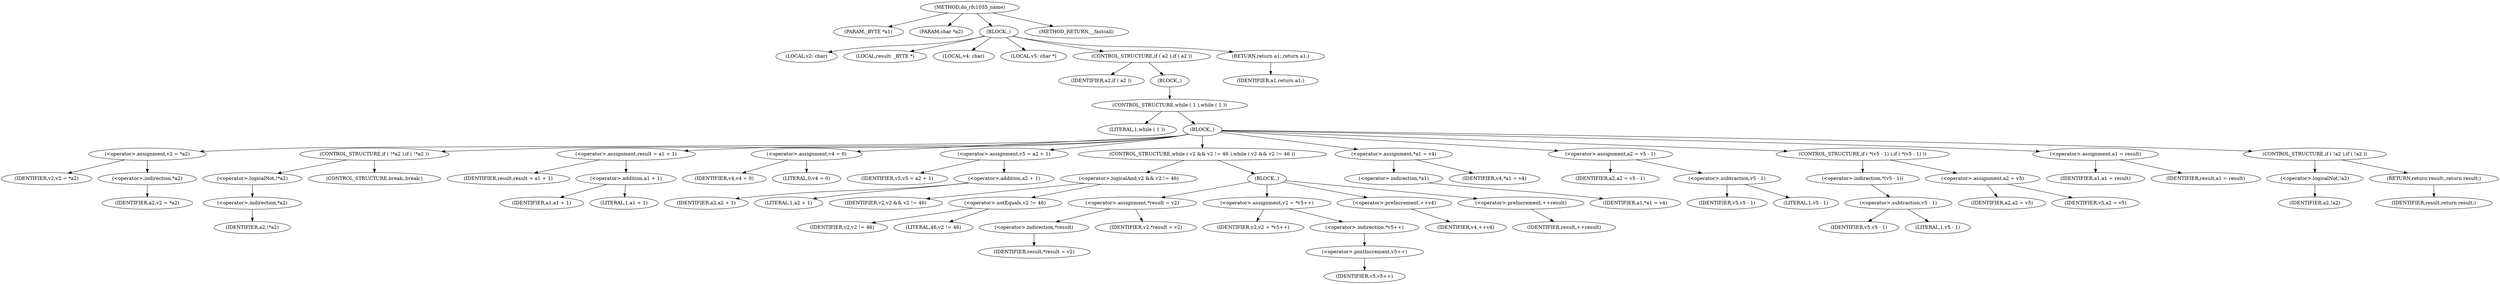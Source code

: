 digraph do_rfc1035_name {  
"1000105" [label = "(METHOD,do_rfc1035_name)" ]
"1000106" [label = "(PARAM,_BYTE *a1)" ]
"1000107" [label = "(PARAM,char *a2)" ]
"1000108" [label = "(BLOCK,,)" ]
"1000109" [label = "(LOCAL,v2: char)" ]
"1000110" [label = "(LOCAL,result: _BYTE *)" ]
"1000111" [label = "(LOCAL,v4: char)" ]
"1000112" [label = "(LOCAL,v5: char *)" ]
"1000113" [label = "(CONTROL_STRUCTURE,if ( a2 ),if ( a2 ))" ]
"1000114" [label = "(IDENTIFIER,a2,if ( a2 ))" ]
"1000115" [label = "(BLOCK,,)" ]
"1000116" [label = "(CONTROL_STRUCTURE,while ( 1 ),while ( 1 ))" ]
"1000117" [label = "(LITERAL,1,while ( 1 ))" ]
"1000118" [label = "(BLOCK,,)" ]
"1000119" [label = "(<operator>.assignment,v2 = *a2)" ]
"1000120" [label = "(IDENTIFIER,v2,v2 = *a2)" ]
"1000121" [label = "(<operator>.indirection,*a2)" ]
"1000122" [label = "(IDENTIFIER,a2,v2 = *a2)" ]
"1000123" [label = "(CONTROL_STRUCTURE,if ( !*a2 ),if ( !*a2 ))" ]
"1000124" [label = "(<operator>.logicalNot,!*a2)" ]
"1000125" [label = "(<operator>.indirection,*a2)" ]
"1000126" [label = "(IDENTIFIER,a2,!*a2)" ]
"1000127" [label = "(CONTROL_STRUCTURE,break;,break;)" ]
"1000128" [label = "(<operator>.assignment,result = a1 + 1)" ]
"1000129" [label = "(IDENTIFIER,result,result = a1 + 1)" ]
"1000130" [label = "(<operator>.addition,a1 + 1)" ]
"1000131" [label = "(IDENTIFIER,a1,a1 + 1)" ]
"1000132" [label = "(LITERAL,1,a1 + 1)" ]
"1000133" [label = "(<operator>.assignment,v4 = 0)" ]
"1000134" [label = "(IDENTIFIER,v4,v4 = 0)" ]
"1000135" [label = "(LITERAL,0,v4 = 0)" ]
"1000136" [label = "(<operator>.assignment,v5 = a2 + 1)" ]
"1000137" [label = "(IDENTIFIER,v5,v5 = a2 + 1)" ]
"1000138" [label = "(<operator>.addition,a2 + 1)" ]
"1000139" [label = "(IDENTIFIER,a2,a2 + 1)" ]
"1000140" [label = "(LITERAL,1,a2 + 1)" ]
"1000141" [label = "(CONTROL_STRUCTURE,while ( v2 && v2 != 46 ),while ( v2 && v2 != 46 ))" ]
"1000142" [label = "(<operator>.logicalAnd,v2 && v2 != 46)" ]
"1000143" [label = "(IDENTIFIER,v2,v2 && v2 != 46)" ]
"1000144" [label = "(<operator>.notEquals,v2 != 46)" ]
"1000145" [label = "(IDENTIFIER,v2,v2 != 46)" ]
"1000146" [label = "(LITERAL,46,v2 != 46)" ]
"1000147" [label = "(BLOCK,,)" ]
"1000148" [label = "(<operator>.assignment,*result = v2)" ]
"1000149" [label = "(<operator>.indirection,*result)" ]
"1000150" [label = "(IDENTIFIER,result,*result = v2)" ]
"1000151" [label = "(IDENTIFIER,v2,*result = v2)" ]
"1000152" [label = "(<operator>.assignment,v2 = *v5++)" ]
"1000153" [label = "(IDENTIFIER,v2,v2 = *v5++)" ]
"1000154" [label = "(<operator>.indirection,*v5++)" ]
"1000155" [label = "(<operator>.postIncrement,v5++)" ]
"1000156" [label = "(IDENTIFIER,v5,v5++)" ]
"1000157" [label = "(<operator>.preIncrement,++v4)" ]
"1000158" [label = "(IDENTIFIER,v4,++v4)" ]
"1000159" [label = "(<operator>.preIncrement,++result)" ]
"1000160" [label = "(IDENTIFIER,result,++result)" ]
"1000161" [label = "(<operator>.assignment,*a1 = v4)" ]
"1000162" [label = "(<operator>.indirection,*a1)" ]
"1000163" [label = "(IDENTIFIER,a1,*a1 = v4)" ]
"1000164" [label = "(IDENTIFIER,v4,*a1 = v4)" ]
"1000165" [label = "(<operator>.assignment,a2 = v5 - 1)" ]
"1000166" [label = "(IDENTIFIER,a2,a2 = v5 - 1)" ]
"1000167" [label = "(<operator>.subtraction,v5 - 1)" ]
"1000168" [label = "(IDENTIFIER,v5,v5 - 1)" ]
"1000169" [label = "(LITERAL,1,v5 - 1)" ]
"1000170" [label = "(CONTROL_STRUCTURE,if ( *(v5 - 1) ),if ( *(v5 - 1) ))" ]
"1000171" [label = "(<operator>.indirection,*(v5 - 1))" ]
"1000172" [label = "(<operator>.subtraction,v5 - 1)" ]
"1000173" [label = "(IDENTIFIER,v5,v5 - 1)" ]
"1000174" [label = "(LITERAL,1,v5 - 1)" ]
"1000175" [label = "(<operator>.assignment,a2 = v5)" ]
"1000176" [label = "(IDENTIFIER,a2,a2 = v5)" ]
"1000177" [label = "(IDENTIFIER,v5,a2 = v5)" ]
"1000178" [label = "(<operator>.assignment,a1 = result)" ]
"1000179" [label = "(IDENTIFIER,a1,a1 = result)" ]
"1000180" [label = "(IDENTIFIER,result,a1 = result)" ]
"1000181" [label = "(CONTROL_STRUCTURE,if ( !a2 ),if ( !a2 ))" ]
"1000182" [label = "(<operator>.logicalNot,!a2)" ]
"1000183" [label = "(IDENTIFIER,a2,!a2)" ]
"1000184" [label = "(RETURN,return result;,return result;)" ]
"1000185" [label = "(IDENTIFIER,result,return result;)" ]
"1000186" [label = "(RETURN,return a1;,return a1;)" ]
"1000187" [label = "(IDENTIFIER,a1,return a1;)" ]
"1000188" [label = "(METHOD_RETURN,__fastcall)" ]
  "1000105" -> "1000106" 
  "1000105" -> "1000107" 
  "1000105" -> "1000108" 
  "1000105" -> "1000188" 
  "1000108" -> "1000109" 
  "1000108" -> "1000110" 
  "1000108" -> "1000111" 
  "1000108" -> "1000112" 
  "1000108" -> "1000113" 
  "1000108" -> "1000186" 
  "1000113" -> "1000114" 
  "1000113" -> "1000115" 
  "1000115" -> "1000116" 
  "1000116" -> "1000117" 
  "1000116" -> "1000118" 
  "1000118" -> "1000119" 
  "1000118" -> "1000123" 
  "1000118" -> "1000128" 
  "1000118" -> "1000133" 
  "1000118" -> "1000136" 
  "1000118" -> "1000141" 
  "1000118" -> "1000161" 
  "1000118" -> "1000165" 
  "1000118" -> "1000170" 
  "1000118" -> "1000178" 
  "1000118" -> "1000181" 
  "1000119" -> "1000120" 
  "1000119" -> "1000121" 
  "1000121" -> "1000122" 
  "1000123" -> "1000124" 
  "1000123" -> "1000127" 
  "1000124" -> "1000125" 
  "1000125" -> "1000126" 
  "1000128" -> "1000129" 
  "1000128" -> "1000130" 
  "1000130" -> "1000131" 
  "1000130" -> "1000132" 
  "1000133" -> "1000134" 
  "1000133" -> "1000135" 
  "1000136" -> "1000137" 
  "1000136" -> "1000138" 
  "1000138" -> "1000139" 
  "1000138" -> "1000140" 
  "1000141" -> "1000142" 
  "1000141" -> "1000147" 
  "1000142" -> "1000143" 
  "1000142" -> "1000144" 
  "1000144" -> "1000145" 
  "1000144" -> "1000146" 
  "1000147" -> "1000148" 
  "1000147" -> "1000152" 
  "1000147" -> "1000157" 
  "1000147" -> "1000159" 
  "1000148" -> "1000149" 
  "1000148" -> "1000151" 
  "1000149" -> "1000150" 
  "1000152" -> "1000153" 
  "1000152" -> "1000154" 
  "1000154" -> "1000155" 
  "1000155" -> "1000156" 
  "1000157" -> "1000158" 
  "1000159" -> "1000160" 
  "1000161" -> "1000162" 
  "1000161" -> "1000164" 
  "1000162" -> "1000163" 
  "1000165" -> "1000166" 
  "1000165" -> "1000167" 
  "1000167" -> "1000168" 
  "1000167" -> "1000169" 
  "1000170" -> "1000171" 
  "1000170" -> "1000175" 
  "1000171" -> "1000172" 
  "1000172" -> "1000173" 
  "1000172" -> "1000174" 
  "1000175" -> "1000176" 
  "1000175" -> "1000177" 
  "1000178" -> "1000179" 
  "1000178" -> "1000180" 
  "1000181" -> "1000182" 
  "1000181" -> "1000184" 
  "1000182" -> "1000183" 
  "1000184" -> "1000185" 
  "1000186" -> "1000187" 
}
